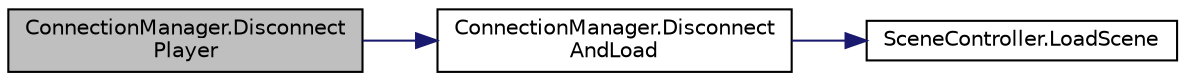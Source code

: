 digraph "ConnectionManager.DisconnectPlayer"
{
 // INTERACTIVE_SVG=YES
 // LATEX_PDF_SIZE
  bgcolor="transparent";
  edge [fontname="Helvetica",fontsize="10",labelfontname="Helvetica",labelfontsize="10"];
  node [fontname="Helvetica",fontsize="10",shape=record];
  rankdir="LR";
  Node1 [label="ConnectionManager.Disconnect\lPlayer",height=0.2,width=0.4,color="black", fillcolor="grey75", style="filled", fontcolor="black",tooltip=" "];
  Node1 -> Node2 [color="midnightblue",fontsize="10",style="solid",fontname="Helvetica"];
  Node2 [label="ConnectionManager.Disconnect\lAndLoad",height=0.2,width=0.4,color="black",URL="$class_connection_manager.html#a9b5c535dd81e861835cfddf10b2fd19a",tooltip=" "];
  Node2 -> Node3 [color="midnightblue",fontsize="10",style="solid",fontname="Helvetica"];
  Node3 [label="SceneController.LoadScene",height=0.2,width=0.4,color="black",URL="$class_scene_controller.html#ae792f53918da43a6af930ecf9cea0079",tooltip="This will load the scene in the background."];
}
